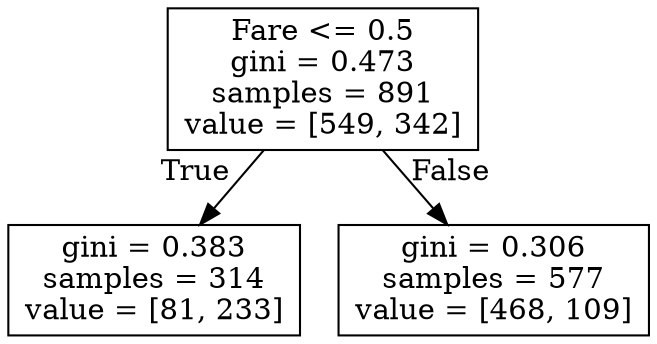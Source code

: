 digraph Tree {
node [shape=box] ;
0 [label="Fare <= 0.5\ngini = 0.473\nsamples = 891\nvalue = [549, 342]"] ;
1 [label="gini = 0.383\nsamples = 314\nvalue = [81, 233]"] ;
0 -> 1 [labeldistance=2.5, labelangle=45, headlabel="True"] ;
2 [label="gini = 0.306\nsamples = 577\nvalue = [468, 109]"] ;
0 -> 2 [labeldistance=2.5, labelangle=-45, headlabel="False"] ;
}